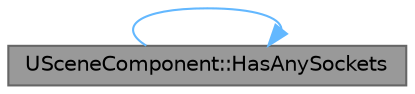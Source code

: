 digraph "USceneComponent::HasAnySockets"
{
 // INTERACTIVE_SVG=YES
 // LATEX_PDF_SIZE
  bgcolor="transparent";
  edge [fontname=Helvetica,fontsize=10,labelfontname=Helvetica,labelfontsize=10];
  node [fontname=Helvetica,fontsize=10,shape=box,height=0.2,width=0.4];
  rankdir="LR";
  Node1 [id="Node000001",label="USceneComponent::HasAnySockets",height=0.2,width=0.4,color="gray40", fillcolor="grey60", style="filled", fontcolor="black",tooltip="Returns true if this component has any sockets."];
  Node1 -> Node1 [id="edge1_Node000001_Node000001",color="steelblue1",style="solid",tooltip=" "];
}
